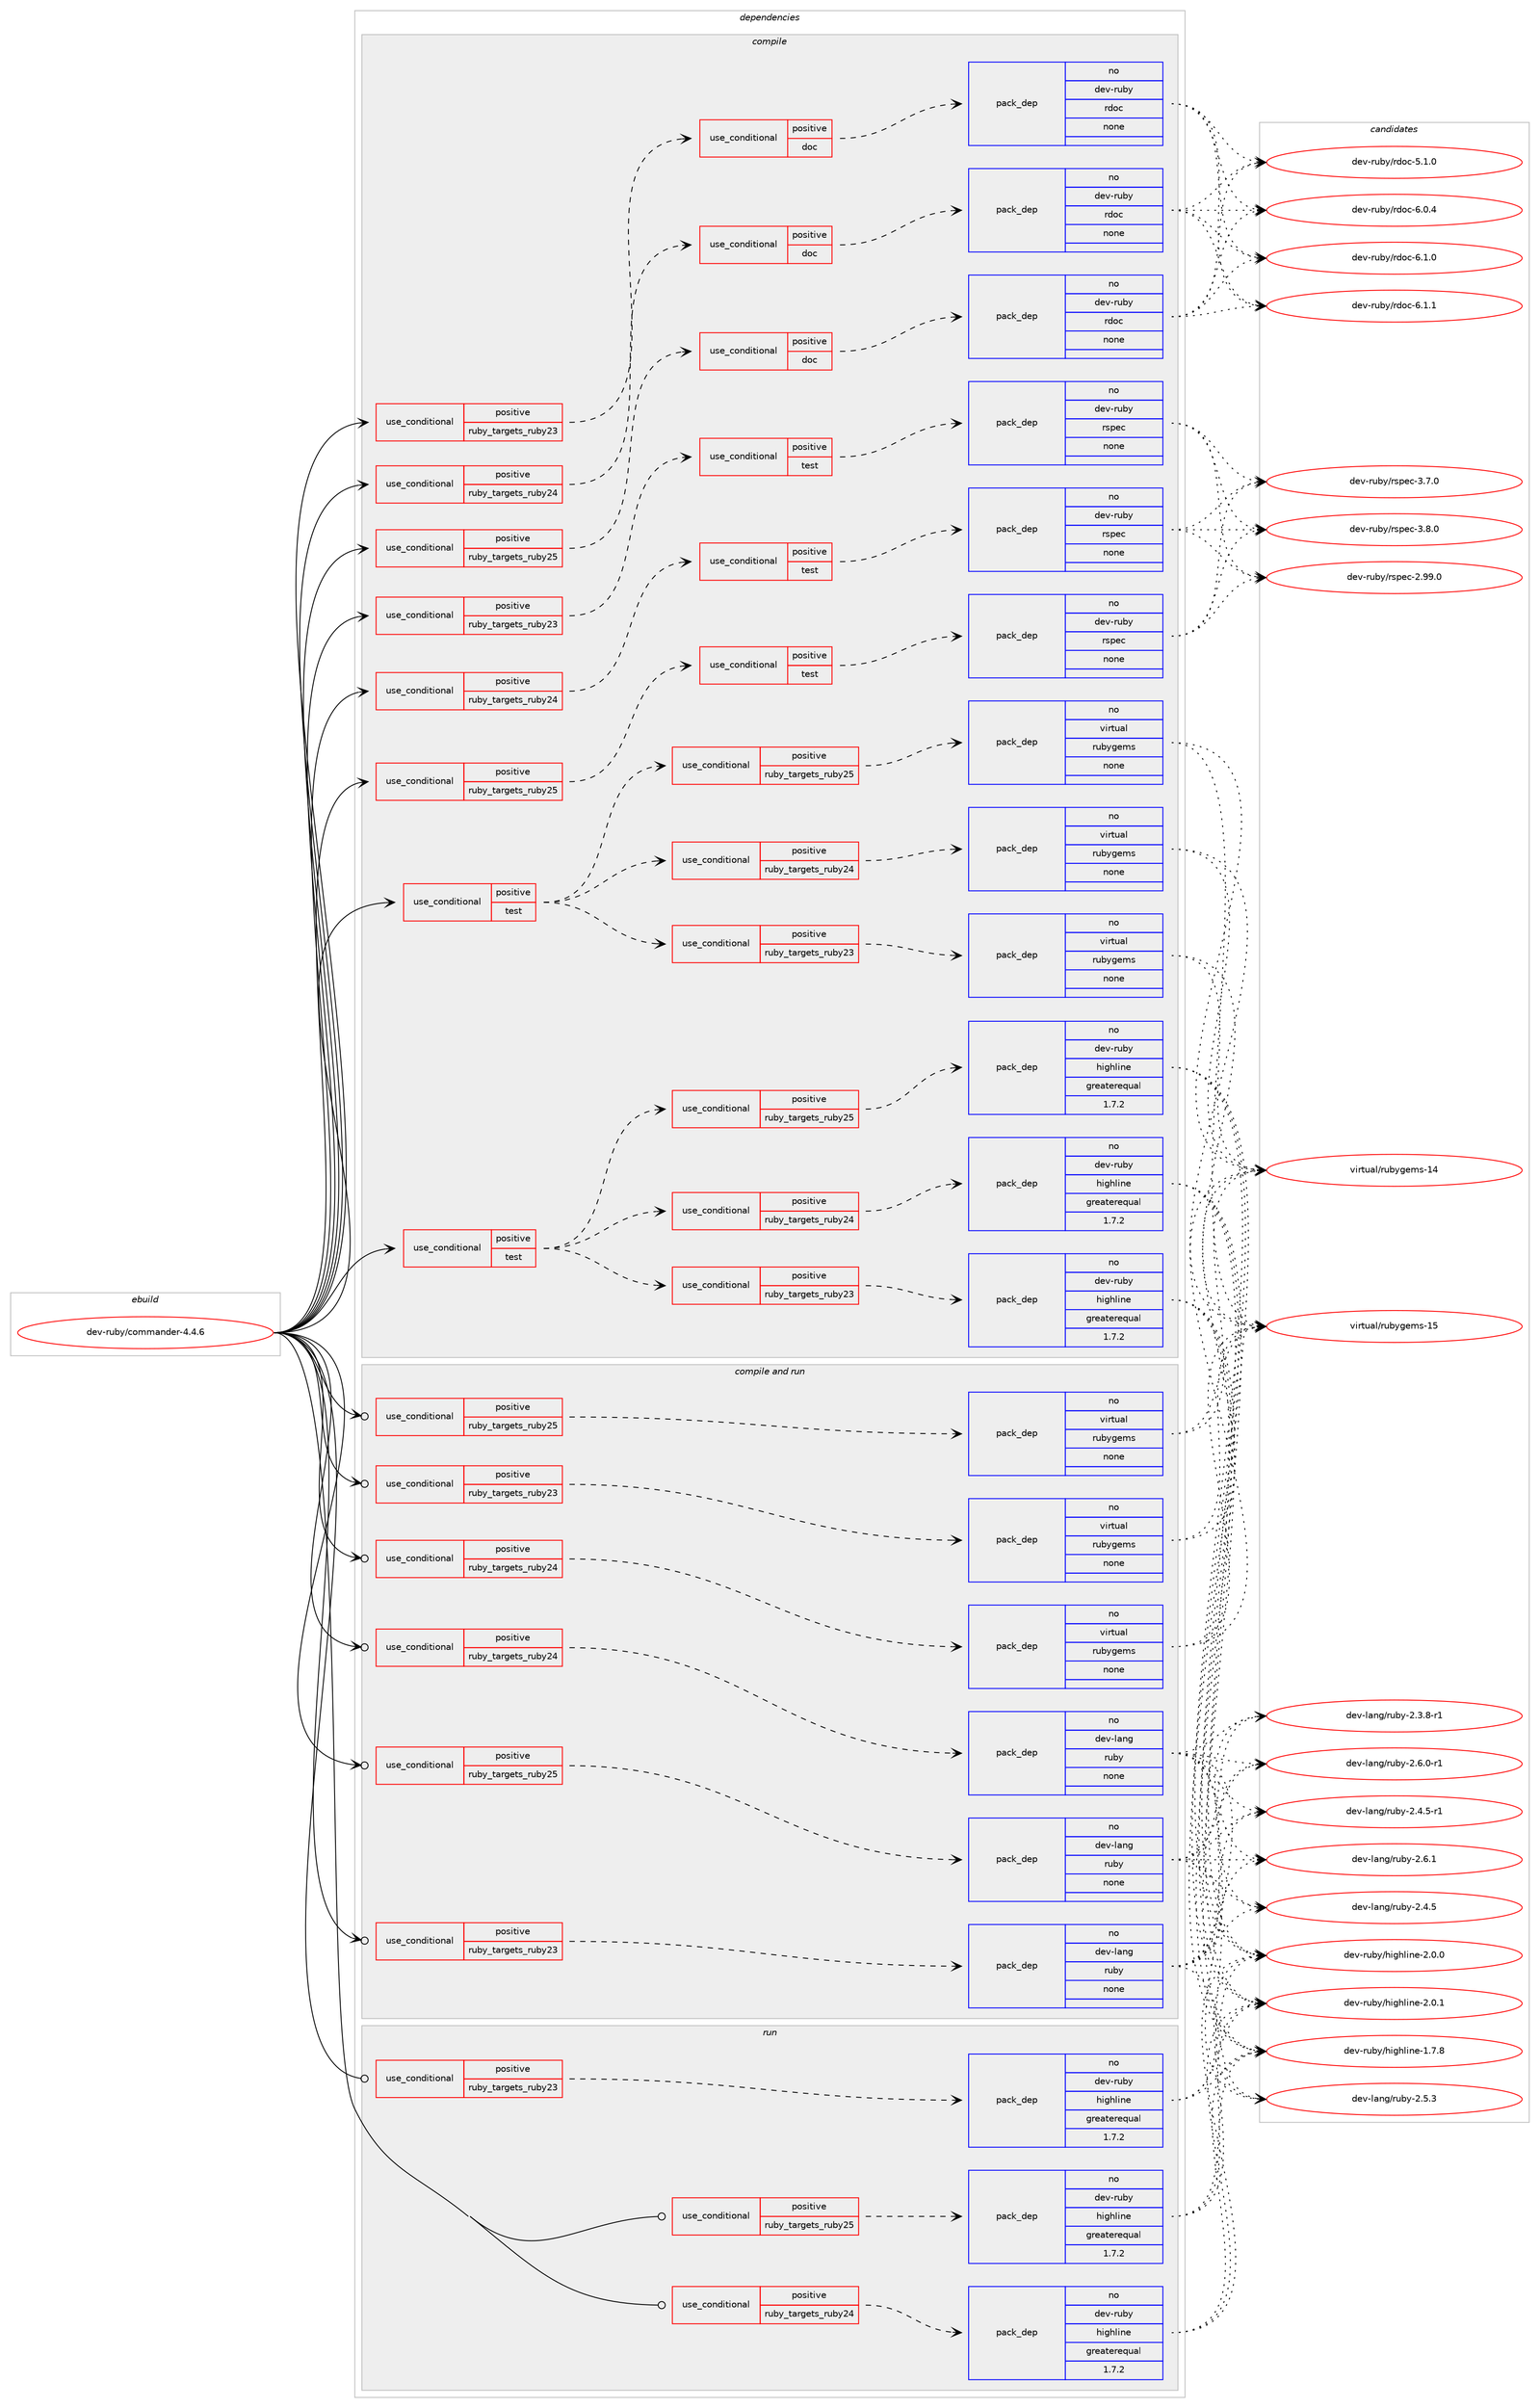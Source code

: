 digraph prolog {

# *************
# Graph options
# *************

newrank=true;
concentrate=true;
compound=true;
graph [rankdir=LR,fontname=Helvetica,fontsize=10,ranksep=1.5];#, ranksep=2.5, nodesep=0.2];
edge  [arrowhead=vee];
node  [fontname=Helvetica,fontsize=10];

# **********
# The ebuild
# **********

subgraph cluster_leftcol {
color=gray;
rank=same;
label=<<i>ebuild</i>>;
id [label="dev-ruby/commander-4.4.6", color=red, width=4, href="../dev-ruby/commander-4.4.6.svg"];
}

# ****************
# The dependencies
# ****************

subgraph cluster_midcol {
color=gray;
label=<<i>dependencies</i>>;
subgraph cluster_compile {
fillcolor="#eeeeee";
style=filled;
label=<<i>compile</i>>;
subgraph cond396794 {
dependency1487743 [label=<<TABLE BORDER="0" CELLBORDER="1" CELLSPACING="0" CELLPADDING="4"><TR><TD ROWSPAN="3" CELLPADDING="10">use_conditional</TD></TR><TR><TD>positive</TD></TR><TR><TD>ruby_targets_ruby23</TD></TR></TABLE>>, shape=none, color=red];
subgraph cond396795 {
dependency1487744 [label=<<TABLE BORDER="0" CELLBORDER="1" CELLSPACING="0" CELLPADDING="4"><TR><TD ROWSPAN="3" CELLPADDING="10">use_conditional</TD></TR><TR><TD>positive</TD></TR><TR><TD>doc</TD></TR></TABLE>>, shape=none, color=red];
subgraph pack1067505 {
dependency1487745 [label=<<TABLE BORDER="0" CELLBORDER="1" CELLSPACING="0" CELLPADDING="4" WIDTH="220"><TR><TD ROWSPAN="6" CELLPADDING="30">pack_dep</TD></TR><TR><TD WIDTH="110">no</TD></TR><TR><TD>dev-ruby</TD></TR><TR><TD>rdoc</TD></TR><TR><TD>none</TD></TR><TR><TD></TD></TR></TABLE>>, shape=none, color=blue];
}
dependency1487744:e -> dependency1487745:w [weight=20,style="dashed",arrowhead="vee"];
}
dependency1487743:e -> dependency1487744:w [weight=20,style="dashed",arrowhead="vee"];
}
id:e -> dependency1487743:w [weight=20,style="solid",arrowhead="vee"];
subgraph cond396796 {
dependency1487746 [label=<<TABLE BORDER="0" CELLBORDER="1" CELLSPACING="0" CELLPADDING="4"><TR><TD ROWSPAN="3" CELLPADDING="10">use_conditional</TD></TR><TR><TD>positive</TD></TR><TR><TD>ruby_targets_ruby23</TD></TR></TABLE>>, shape=none, color=red];
subgraph cond396797 {
dependency1487747 [label=<<TABLE BORDER="0" CELLBORDER="1" CELLSPACING="0" CELLPADDING="4"><TR><TD ROWSPAN="3" CELLPADDING="10">use_conditional</TD></TR><TR><TD>positive</TD></TR><TR><TD>test</TD></TR></TABLE>>, shape=none, color=red];
subgraph pack1067506 {
dependency1487748 [label=<<TABLE BORDER="0" CELLBORDER="1" CELLSPACING="0" CELLPADDING="4" WIDTH="220"><TR><TD ROWSPAN="6" CELLPADDING="30">pack_dep</TD></TR><TR><TD WIDTH="110">no</TD></TR><TR><TD>dev-ruby</TD></TR><TR><TD>rspec</TD></TR><TR><TD>none</TD></TR><TR><TD></TD></TR></TABLE>>, shape=none, color=blue];
}
dependency1487747:e -> dependency1487748:w [weight=20,style="dashed",arrowhead="vee"];
}
dependency1487746:e -> dependency1487747:w [weight=20,style="dashed",arrowhead="vee"];
}
id:e -> dependency1487746:w [weight=20,style="solid",arrowhead="vee"];
subgraph cond396798 {
dependency1487749 [label=<<TABLE BORDER="0" CELLBORDER="1" CELLSPACING="0" CELLPADDING="4"><TR><TD ROWSPAN="3" CELLPADDING="10">use_conditional</TD></TR><TR><TD>positive</TD></TR><TR><TD>ruby_targets_ruby24</TD></TR></TABLE>>, shape=none, color=red];
subgraph cond396799 {
dependency1487750 [label=<<TABLE BORDER="0" CELLBORDER="1" CELLSPACING="0" CELLPADDING="4"><TR><TD ROWSPAN="3" CELLPADDING="10">use_conditional</TD></TR><TR><TD>positive</TD></TR><TR><TD>doc</TD></TR></TABLE>>, shape=none, color=red];
subgraph pack1067507 {
dependency1487751 [label=<<TABLE BORDER="0" CELLBORDER="1" CELLSPACING="0" CELLPADDING="4" WIDTH="220"><TR><TD ROWSPAN="6" CELLPADDING="30">pack_dep</TD></TR><TR><TD WIDTH="110">no</TD></TR><TR><TD>dev-ruby</TD></TR><TR><TD>rdoc</TD></TR><TR><TD>none</TD></TR><TR><TD></TD></TR></TABLE>>, shape=none, color=blue];
}
dependency1487750:e -> dependency1487751:w [weight=20,style="dashed",arrowhead="vee"];
}
dependency1487749:e -> dependency1487750:w [weight=20,style="dashed",arrowhead="vee"];
}
id:e -> dependency1487749:w [weight=20,style="solid",arrowhead="vee"];
subgraph cond396800 {
dependency1487752 [label=<<TABLE BORDER="0" CELLBORDER="1" CELLSPACING="0" CELLPADDING="4"><TR><TD ROWSPAN="3" CELLPADDING="10">use_conditional</TD></TR><TR><TD>positive</TD></TR><TR><TD>ruby_targets_ruby24</TD></TR></TABLE>>, shape=none, color=red];
subgraph cond396801 {
dependency1487753 [label=<<TABLE BORDER="0" CELLBORDER="1" CELLSPACING="0" CELLPADDING="4"><TR><TD ROWSPAN="3" CELLPADDING="10">use_conditional</TD></TR><TR><TD>positive</TD></TR><TR><TD>test</TD></TR></TABLE>>, shape=none, color=red];
subgraph pack1067508 {
dependency1487754 [label=<<TABLE BORDER="0" CELLBORDER="1" CELLSPACING="0" CELLPADDING="4" WIDTH="220"><TR><TD ROWSPAN="6" CELLPADDING="30">pack_dep</TD></TR><TR><TD WIDTH="110">no</TD></TR><TR><TD>dev-ruby</TD></TR><TR><TD>rspec</TD></TR><TR><TD>none</TD></TR><TR><TD></TD></TR></TABLE>>, shape=none, color=blue];
}
dependency1487753:e -> dependency1487754:w [weight=20,style="dashed",arrowhead="vee"];
}
dependency1487752:e -> dependency1487753:w [weight=20,style="dashed",arrowhead="vee"];
}
id:e -> dependency1487752:w [weight=20,style="solid",arrowhead="vee"];
subgraph cond396802 {
dependency1487755 [label=<<TABLE BORDER="0" CELLBORDER="1" CELLSPACING="0" CELLPADDING="4"><TR><TD ROWSPAN="3" CELLPADDING="10">use_conditional</TD></TR><TR><TD>positive</TD></TR><TR><TD>ruby_targets_ruby25</TD></TR></TABLE>>, shape=none, color=red];
subgraph cond396803 {
dependency1487756 [label=<<TABLE BORDER="0" CELLBORDER="1" CELLSPACING="0" CELLPADDING="4"><TR><TD ROWSPAN="3" CELLPADDING="10">use_conditional</TD></TR><TR><TD>positive</TD></TR><TR><TD>doc</TD></TR></TABLE>>, shape=none, color=red];
subgraph pack1067509 {
dependency1487757 [label=<<TABLE BORDER="0" CELLBORDER="1" CELLSPACING="0" CELLPADDING="4" WIDTH="220"><TR><TD ROWSPAN="6" CELLPADDING="30">pack_dep</TD></TR><TR><TD WIDTH="110">no</TD></TR><TR><TD>dev-ruby</TD></TR><TR><TD>rdoc</TD></TR><TR><TD>none</TD></TR><TR><TD></TD></TR></TABLE>>, shape=none, color=blue];
}
dependency1487756:e -> dependency1487757:w [weight=20,style="dashed",arrowhead="vee"];
}
dependency1487755:e -> dependency1487756:w [weight=20,style="dashed",arrowhead="vee"];
}
id:e -> dependency1487755:w [weight=20,style="solid",arrowhead="vee"];
subgraph cond396804 {
dependency1487758 [label=<<TABLE BORDER="0" CELLBORDER="1" CELLSPACING="0" CELLPADDING="4"><TR><TD ROWSPAN="3" CELLPADDING="10">use_conditional</TD></TR><TR><TD>positive</TD></TR><TR><TD>ruby_targets_ruby25</TD></TR></TABLE>>, shape=none, color=red];
subgraph cond396805 {
dependency1487759 [label=<<TABLE BORDER="0" CELLBORDER="1" CELLSPACING="0" CELLPADDING="4"><TR><TD ROWSPAN="3" CELLPADDING="10">use_conditional</TD></TR><TR><TD>positive</TD></TR><TR><TD>test</TD></TR></TABLE>>, shape=none, color=red];
subgraph pack1067510 {
dependency1487760 [label=<<TABLE BORDER="0" CELLBORDER="1" CELLSPACING="0" CELLPADDING="4" WIDTH="220"><TR><TD ROWSPAN="6" CELLPADDING="30">pack_dep</TD></TR><TR><TD WIDTH="110">no</TD></TR><TR><TD>dev-ruby</TD></TR><TR><TD>rspec</TD></TR><TR><TD>none</TD></TR><TR><TD></TD></TR></TABLE>>, shape=none, color=blue];
}
dependency1487759:e -> dependency1487760:w [weight=20,style="dashed",arrowhead="vee"];
}
dependency1487758:e -> dependency1487759:w [weight=20,style="dashed",arrowhead="vee"];
}
id:e -> dependency1487758:w [weight=20,style="solid",arrowhead="vee"];
subgraph cond396806 {
dependency1487761 [label=<<TABLE BORDER="0" CELLBORDER="1" CELLSPACING="0" CELLPADDING="4"><TR><TD ROWSPAN="3" CELLPADDING="10">use_conditional</TD></TR><TR><TD>positive</TD></TR><TR><TD>test</TD></TR></TABLE>>, shape=none, color=red];
subgraph cond396807 {
dependency1487762 [label=<<TABLE BORDER="0" CELLBORDER="1" CELLSPACING="0" CELLPADDING="4"><TR><TD ROWSPAN="3" CELLPADDING="10">use_conditional</TD></TR><TR><TD>positive</TD></TR><TR><TD>ruby_targets_ruby23</TD></TR></TABLE>>, shape=none, color=red];
subgraph pack1067511 {
dependency1487763 [label=<<TABLE BORDER="0" CELLBORDER="1" CELLSPACING="0" CELLPADDING="4" WIDTH="220"><TR><TD ROWSPAN="6" CELLPADDING="30">pack_dep</TD></TR><TR><TD WIDTH="110">no</TD></TR><TR><TD>dev-ruby</TD></TR><TR><TD>highline</TD></TR><TR><TD>greaterequal</TD></TR><TR><TD>1.7.2</TD></TR></TABLE>>, shape=none, color=blue];
}
dependency1487762:e -> dependency1487763:w [weight=20,style="dashed",arrowhead="vee"];
}
dependency1487761:e -> dependency1487762:w [weight=20,style="dashed",arrowhead="vee"];
subgraph cond396808 {
dependency1487764 [label=<<TABLE BORDER="0" CELLBORDER="1" CELLSPACING="0" CELLPADDING="4"><TR><TD ROWSPAN="3" CELLPADDING="10">use_conditional</TD></TR><TR><TD>positive</TD></TR><TR><TD>ruby_targets_ruby24</TD></TR></TABLE>>, shape=none, color=red];
subgraph pack1067512 {
dependency1487765 [label=<<TABLE BORDER="0" CELLBORDER="1" CELLSPACING="0" CELLPADDING="4" WIDTH="220"><TR><TD ROWSPAN="6" CELLPADDING="30">pack_dep</TD></TR><TR><TD WIDTH="110">no</TD></TR><TR><TD>dev-ruby</TD></TR><TR><TD>highline</TD></TR><TR><TD>greaterequal</TD></TR><TR><TD>1.7.2</TD></TR></TABLE>>, shape=none, color=blue];
}
dependency1487764:e -> dependency1487765:w [weight=20,style="dashed",arrowhead="vee"];
}
dependency1487761:e -> dependency1487764:w [weight=20,style="dashed",arrowhead="vee"];
subgraph cond396809 {
dependency1487766 [label=<<TABLE BORDER="0" CELLBORDER="1" CELLSPACING="0" CELLPADDING="4"><TR><TD ROWSPAN="3" CELLPADDING="10">use_conditional</TD></TR><TR><TD>positive</TD></TR><TR><TD>ruby_targets_ruby25</TD></TR></TABLE>>, shape=none, color=red];
subgraph pack1067513 {
dependency1487767 [label=<<TABLE BORDER="0" CELLBORDER="1" CELLSPACING="0" CELLPADDING="4" WIDTH="220"><TR><TD ROWSPAN="6" CELLPADDING="30">pack_dep</TD></TR><TR><TD WIDTH="110">no</TD></TR><TR><TD>dev-ruby</TD></TR><TR><TD>highline</TD></TR><TR><TD>greaterequal</TD></TR><TR><TD>1.7.2</TD></TR></TABLE>>, shape=none, color=blue];
}
dependency1487766:e -> dependency1487767:w [weight=20,style="dashed",arrowhead="vee"];
}
dependency1487761:e -> dependency1487766:w [weight=20,style="dashed",arrowhead="vee"];
}
id:e -> dependency1487761:w [weight=20,style="solid",arrowhead="vee"];
subgraph cond396810 {
dependency1487768 [label=<<TABLE BORDER="0" CELLBORDER="1" CELLSPACING="0" CELLPADDING="4"><TR><TD ROWSPAN="3" CELLPADDING="10">use_conditional</TD></TR><TR><TD>positive</TD></TR><TR><TD>test</TD></TR></TABLE>>, shape=none, color=red];
subgraph cond396811 {
dependency1487769 [label=<<TABLE BORDER="0" CELLBORDER="1" CELLSPACING="0" CELLPADDING="4"><TR><TD ROWSPAN="3" CELLPADDING="10">use_conditional</TD></TR><TR><TD>positive</TD></TR><TR><TD>ruby_targets_ruby23</TD></TR></TABLE>>, shape=none, color=red];
subgraph pack1067514 {
dependency1487770 [label=<<TABLE BORDER="0" CELLBORDER="1" CELLSPACING="0" CELLPADDING="4" WIDTH="220"><TR><TD ROWSPAN="6" CELLPADDING="30">pack_dep</TD></TR><TR><TD WIDTH="110">no</TD></TR><TR><TD>virtual</TD></TR><TR><TD>rubygems</TD></TR><TR><TD>none</TD></TR><TR><TD></TD></TR></TABLE>>, shape=none, color=blue];
}
dependency1487769:e -> dependency1487770:w [weight=20,style="dashed",arrowhead="vee"];
}
dependency1487768:e -> dependency1487769:w [weight=20,style="dashed",arrowhead="vee"];
subgraph cond396812 {
dependency1487771 [label=<<TABLE BORDER="0" CELLBORDER="1" CELLSPACING="0" CELLPADDING="4"><TR><TD ROWSPAN="3" CELLPADDING="10">use_conditional</TD></TR><TR><TD>positive</TD></TR><TR><TD>ruby_targets_ruby24</TD></TR></TABLE>>, shape=none, color=red];
subgraph pack1067515 {
dependency1487772 [label=<<TABLE BORDER="0" CELLBORDER="1" CELLSPACING="0" CELLPADDING="4" WIDTH="220"><TR><TD ROWSPAN="6" CELLPADDING="30">pack_dep</TD></TR><TR><TD WIDTH="110">no</TD></TR><TR><TD>virtual</TD></TR><TR><TD>rubygems</TD></TR><TR><TD>none</TD></TR><TR><TD></TD></TR></TABLE>>, shape=none, color=blue];
}
dependency1487771:e -> dependency1487772:w [weight=20,style="dashed",arrowhead="vee"];
}
dependency1487768:e -> dependency1487771:w [weight=20,style="dashed",arrowhead="vee"];
subgraph cond396813 {
dependency1487773 [label=<<TABLE BORDER="0" CELLBORDER="1" CELLSPACING="0" CELLPADDING="4"><TR><TD ROWSPAN="3" CELLPADDING="10">use_conditional</TD></TR><TR><TD>positive</TD></TR><TR><TD>ruby_targets_ruby25</TD></TR></TABLE>>, shape=none, color=red];
subgraph pack1067516 {
dependency1487774 [label=<<TABLE BORDER="0" CELLBORDER="1" CELLSPACING="0" CELLPADDING="4" WIDTH="220"><TR><TD ROWSPAN="6" CELLPADDING="30">pack_dep</TD></TR><TR><TD WIDTH="110">no</TD></TR><TR><TD>virtual</TD></TR><TR><TD>rubygems</TD></TR><TR><TD>none</TD></TR><TR><TD></TD></TR></TABLE>>, shape=none, color=blue];
}
dependency1487773:e -> dependency1487774:w [weight=20,style="dashed",arrowhead="vee"];
}
dependency1487768:e -> dependency1487773:w [weight=20,style="dashed",arrowhead="vee"];
}
id:e -> dependency1487768:w [weight=20,style="solid",arrowhead="vee"];
}
subgraph cluster_compileandrun {
fillcolor="#eeeeee";
style=filled;
label=<<i>compile and run</i>>;
subgraph cond396814 {
dependency1487775 [label=<<TABLE BORDER="0" CELLBORDER="1" CELLSPACING="0" CELLPADDING="4"><TR><TD ROWSPAN="3" CELLPADDING="10">use_conditional</TD></TR><TR><TD>positive</TD></TR><TR><TD>ruby_targets_ruby23</TD></TR></TABLE>>, shape=none, color=red];
subgraph pack1067517 {
dependency1487776 [label=<<TABLE BORDER="0" CELLBORDER="1" CELLSPACING="0" CELLPADDING="4" WIDTH="220"><TR><TD ROWSPAN="6" CELLPADDING="30">pack_dep</TD></TR><TR><TD WIDTH="110">no</TD></TR><TR><TD>dev-lang</TD></TR><TR><TD>ruby</TD></TR><TR><TD>none</TD></TR><TR><TD></TD></TR></TABLE>>, shape=none, color=blue];
}
dependency1487775:e -> dependency1487776:w [weight=20,style="dashed",arrowhead="vee"];
}
id:e -> dependency1487775:w [weight=20,style="solid",arrowhead="odotvee"];
subgraph cond396815 {
dependency1487777 [label=<<TABLE BORDER="0" CELLBORDER="1" CELLSPACING="0" CELLPADDING="4"><TR><TD ROWSPAN="3" CELLPADDING="10">use_conditional</TD></TR><TR><TD>positive</TD></TR><TR><TD>ruby_targets_ruby23</TD></TR></TABLE>>, shape=none, color=red];
subgraph pack1067518 {
dependency1487778 [label=<<TABLE BORDER="0" CELLBORDER="1" CELLSPACING="0" CELLPADDING="4" WIDTH="220"><TR><TD ROWSPAN="6" CELLPADDING="30">pack_dep</TD></TR><TR><TD WIDTH="110">no</TD></TR><TR><TD>virtual</TD></TR><TR><TD>rubygems</TD></TR><TR><TD>none</TD></TR><TR><TD></TD></TR></TABLE>>, shape=none, color=blue];
}
dependency1487777:e -> dependency1487778:w [weight=20,style="dashed",arrowhead="vee"];
}
id:e -> dependency1487777:w [weight=20,style="solid",arrowhead="odotvee"];
subgraph cond396816 {
dependency1487779 [label=<<TABLE BORDER="0" CELLBORDER="1" CELLSPACING="0" CELLPADDING="4"><TR><TD ROWSPAN="3" CELLPADDING="10">use_conditional</TD></TR><TR><TD>positive</TD></TR><TR><TD>ruby_targets_ruby24</TD></TR></TABLE>>, shape=none, color=red];
subgraph pack1067519 {
dependency1487780 [label=<<TABLE BORDER="0" CELLBORDER="1" CELLSPACING="0" CELLPADDING="4" WIDTH="220"><TR><TD ROWSPAN="6" CELLPADDING="30">pack_dep</TD></TR><TR><TD WIDTH="110">no</TD></TR><TR><TD>dev-lang</TD></TR><TR><TD>ruby</TD></TR><TR><TD>none</TD></TR><TR><TD></TD></TR></TABLE>>, shape=none, color=blue];
}
dependency1487779:e -> dependency1487780:w [weight=20,style="dashed",arrowhead="vee"];
}
id:e -> dependency1487779:w [weight=20,style="solid",arrowhead="odotvee"];
subgraph cond396817 {
dependency1487781 [label=<<TABLE BORDER="0" CELLBORDER="1" CELLSPACING="0" CELLPADDING="4"><TR><TD ROWSPAN="3" CELLPADDING="10">use_conditional</TD></TR><TR><TD>positive</TD></TR><TR><TD>ruby_targets_ruby24</TD></TR></TABLE>>, shape=none, color=red];
subgraph pack1067520 {
dependency1487782 [label=<<TABLE BORDER="0" CELLBORDER="1" CELLSPACING="0" CELLPADDING="4" WIDTH="220"><TR><TD ROWSPAN="6" CELLPADDING="30">pack_dep</TD></TR><TR><TD WIDTH="110">no</TD></TR><TR><TD>virtual</TD></TR><TR><TD>rubygems</TD></TR><TR><TD>none</TD></TR><TR><TD></TD></TR></TABLE>>, shape=none, color=blue];
}
dependency1487781:e -> dependency1487782:w [weight=20,style="dashed",arrowhead="vee"];
}
id:e -> dependency1487781:w [weight=20,style="solid",arrowhead="odotvee"];
subgraph cond396818 {
dependency1487783 [label=<<TABLE BORDER="0" CELLBORDER="1" CELLSPACING="0" CELLPADDING="4"><TR><TD ROWSPAN="3" CELLPADDING="10">use_conditional</TD></TR><TR><TD>positive</TD></TR><TR><TD>ruby_targets_ruby25</TD></TR></TABLE>>, shape=none, color=red];
subgraph pack1067521 {
dependency1487784 [label=<<TABLE BORDER="0" CELLBORDER="1" CELLSPACING="0" CELLPADDING="4" WIDTH="220"><TR><TD ROWSPAN="6" CELLPADDING="30">pack_dep</TD></TR><TR><TD WIDTH="110">no</TD></TR><TR><TD>dev-lang</TD></TR><TR><TD>ruby</TD></TR><TR><TD>none</TD></TR><TR><TD></TD></TR></TABLE>>, shape=none, color=blue];
}
dependency1487783:e -> dependency1487784:w [weight=20,style="dashed",arrowhead="vee"];
}
id:e -> dependency1487783:w [weight=20,style="solid",arrowhead="odotvee"];
subgraph cond396819 {
dependency1487785 [label=<<TABLE BORDER="0" CELLBORDER="1" CELLSPACING="0" CELLPADDING="4"><TR><TD ROWSPAN="3" CELLPADDING="10">use_conditional</TD></TR><TR><TD>positive</TD></TR><TR><TD>ruby_targets_ruby25</TD></TR></TABLE>>, shape=none, color=red];
subgraph pack1067522 {
dependency1487786 [label=<<TABLE BORDER="0" CELLBORDER="1" CELLSPACING="0" CELLPADDING="4" WIDTH="220"><TR><TD ROWSPAN="6" CELLPADDING="30">pack_dep</TD></TR><TR><TD WIDTH="110">no</TD></TR><TR><TD>virtual</TD></TR><TR><TD>rubygems</TD></TR><TR><TD>none</TD></TR><TR><TD></TD></TR></TABLE>>, shape=none, color=blue];
}
dependency1487785:e -> dependency1487786:w [weight=20,style="dashed",arrowhead="vee"];
}
id:e -> dependency1487785:w [weight=20,style="solid",arrowhead="odotvee"];
}
subgraph cluster_run {
fillcolor="#eeeeee";
style=filled;
label=<<i>run</i>>;
subgraph cond396820 {
dependency1487787 [label=<<TABLE BORDER="0" CELLBORDER="1" CELLSPACING="0" CELLPADDING="4"><TR><TD ROWSPAN="3" CELLPADDING="10">use_conditional</TD></TR><TR><TD>positive</TD></TR><TR><TD>ruby_targets_ruby23</TD></TR></TABLE>>, shape=none, color=red];
subgraph pack1067523 {
dependency1487788 [label=<<TABLE BORDER="0" CELLBORDER="1" CELLSPACING="0" CELLPADDING="4" WIDTH="220"><TR><TD ROWSPAN="6" CELLPADDING="30">pack_dep</TD></TR><TR><TD WIDTH="110">no</TD></TR><TR><TD>dev-ruby</TD></TR><TR><TD>highline</TD></TR><TR><TD>greaterequal</TD></TR><TR><TD>1.7.2</TD></TR></TABLE>>, shape=none, color=blue];
}
dependency1487787:e -> dependency1487788:w [weight=20,style="dashed",arrowhead="vee"];
}
id:e -> dependency1487787:w [weight=20,style="solid",arrowhead="odot"];
subgraph cond396821 {
dependency1487789 [label=<<TABLE BORDER="0" CELLBORDER="1" CELLSPACING="0" CELLPADDING="4"><TR><TD ROWSPAN="3" CELLPADDING="10">use_conditional</TD></TR><TR><TD>positive</TD></TR><TR><TD>ruby_targets_ruby24</TD></TR></TABLE>>, shape=none, color=red];
subgraph pack1067524 {
dependency1487790 [label=<<TABLE BORDER="0" CELLBORDER="1" CELLSPACING="0" CELLPADDING="4" WIDTH="220"><TR><TD ROWSPAN="6" CELLPADDING="30">pack_dep</TD></TR><TR><TD WIDTH="110">no</TD></TR><TR><TD>dev-ruby</TD></TR><TR><TD>highline</TD></TR><TR><TD>greaterequal</TD></TR><TR><TD>1.7.2</TD></TR></TABLE>>, shape=none, color=blue];
}
dependency1487789:e -> dependency1487790:w [weight=20,style="dashed",arrowhead="vee"];
}
id:e -> dependency1487789:w [weight=20,style="solid",arrowhead="odot"];
subgraph cond396822 {
dependency1487791 [label=<<TABLE BORDER="0" CELLBORDER="1" CELLSPACING="0" CELLPADDING="4"><TR><TD ROWSPAN="3" CELLPADDING="10">use_conditional</TD></TR><TR><TD>positive</TD></TR><TR><TD>ruby_targets_ruby25</TD></TR></TABLE>>, shape=none, color=red];
subgraph pack1067525 {
dependency1487792 [label=<<TABLE BORDER="0" CELLBORDER="1" CELLSPACING="0" CELLPADDING="4" WIDTH="220"><TR><TD ROWSPAN="6" CELLPADDING="30">pack_dep</TD></TR><TR><TD WIDTH="110">no</TD></TR><TR><TD>dev-ruby</TD></TR><TR><TD>highline</TD></TR><TR><TD>greaterequal</TD></TR><TR><TD>1.7.2</TD></TR></TABLE>>, shape=none, color=blue];
}
dependency1487791:e -> dependency1487792:w [weight=20,style="dashed",arrowhead="vee"];
}
id:e -> dependency1487791:w [weight=20,style="solid",arrowhead="odot"];
}
}

# **************
# The candidates
# **************

subgraph cluster_choices {
rank=same;
color=gray;
label=<<i>candidates</i>>;

subgraph choice1067505 {
color=black;
nodesep=1;
choice10010111845114117981214711410011199455346494648 [label="dev-ruby/rdoc-5.1.0", color=red, width=4,href="../dev-ruby/rdoc-5.1.0.svg"];
choice10010111845114117981214711410011199455446484652 [label="dev-ruby/rdoc-6.0.4", color=red, width=4,href="../dev-ruby/rdoc-6.0.4.svg"];
choice10010111845114117981214711410011199455446494648 [label="dev-ruby/rdoc-6.1.0", color=red, width=4,href="../dev-ruby/rdoc-6.1.0.svg"];
choice10010111845114117981214711410011199455446494649 [label="dev-ruby/rdoc-6.1.1", color=red, width=4,href="../dev-ruby/rdoc-6.1.1.svg"];
dependency1487745:e -> choice10010111845114117981214711410011199455346494648:w [style=dotted,weight="100"];
dependency1487745:e -> choice10010111845114117981214711410011199455446484652:w [style=dotted,weight="100"];
dependency1487745:e -> choice10010111845114117981214711410011199455446494648:w [style=dotted,weight="100"];
dependency1487745:e -> choice10010111845114117981214711410011199455446494649:w [style=dotted,weight="100"];
}
subgraph choice1067506 {
color=black;
nodesep=1;
choice1001011184511411798121471141151121019945504657574648 [label="dev-ruby/rspec-2.99.0", color=red, width=4,href="../dev-ruby/rspec-2.99.0.svg"];
choice10010111845114117981214711411511210199455146554648 [label="dev-ruby/rspec-3.7.0", color=red, width=4,href="../dev-ruby/rspec-3.7.0.svg"];
choice10010111845114117981214711411511210199455146564648 [label="dev-ruby/rspec-3.8.0", color=red, width=4,href="../dev-ruby/rspec-3.8.0.svg"];
dependency1487748:e -> choice1001011184511411798121471141151121019945504657574648:w [style=dotted,weight="100"];
dependency1487748:e -> choice10010111845114117981214711411511210199455146554648:w [style=dotted,weight="100"];
dependency1487748:e -> choice10010111845114117981214711411511210199455146564648:w [style=dotted,weight="100"];
}
subgraph choice1067507 {
color=black;
nodesep=1;
choice10010111845114117981214711410011199455346494648 [label="dev-ruby/rdoc-5.1.0", color=red, width=4,href="../dev-ruby/rdoc-5.1.0.svg"];
choice10010111845114117981214711410011199455446484652 [label="dev-ruby/rdoc-6.0.4", color=red, width=4,href="../dev-ruby/rdoc-6.0.4.svg"];
choice10010111845114117981214711410011199455446494648 [label="dev-ruby/rdoc-6.1.0", color=red, width=4,href="../dev-ruby/rdoc-6.1.0.svg"];
choice10010111845114117981214711410011199455446494649 [label="dev-ruby/rdoc-6.1.1", color=red, width=4,href="../dev-ruby/rdoc-6.1.1.svg"];
dependency1487751:e -> choice10010111845114117981214711410011199455346494648:w [style=dotted,weight="100"];
dependency1487751:e -> choice10010111845114117981214711410011199455446484652:w [style=dotted,weight="100"];
dependency1487751:e -> choice10010111845114117981214711410011199455446494648:w [style=dotted,weight="100"];
dependency1487751:e -> choice10010111845114117981214711410011199455446494649:w [style=dotted,weight="100"];
}
subgraph choice1067508 {
color=black;
nodesep=1;
choice1001011184511411798121471141151121019945504657574648 [label="dev-ruby/rspec-2.99.0", color=red, width=4,href="../dev-ruby/rspec-2.99.0.svg"];
choice10010111845114117981214711411511210199455146554648 [label="dev-ruby/rspec-3.7.0", color=red, width=4,href="../dev-ruby/rspec-3.7.0.svg"];
choice10010111845114117981214711411511210199455146564648 [label="dev-ruby/rspec-3.8.0", color=red, width=4,href="../dev-ruby/rspec-3.8.0.svg"];
dependency1487754:e -> choice1001011184511411798121471141151121019945504657574648:w [style=dotted,weight="100"];
dependency1487754:e -> choice10010111845114117981214711411511210199455146554648:w [style=dotted,weight="100"];
dependency1487754:e -> choice10010111845114117981214711411511210199455146564648:w [style=dotted,weight="100"];
}
subgraph choice1067509 {
color=black;
nodesep=1;
choice10010111845114117981214711410011199455346494648 [label="dev-ruby/rdoc-5.1.0", color=red, width=4,href="../dev-ruby/rdoc-5.1.0.svg"];
choice10010111845114117981214711410011199455446484652 [label="dev-ruby/rdoc-6.0.4", color=red, width=4,href="../dev-ruby/rdoc-6.0.4.svg"];
choice10010111845114117981214711410011199455446494648 [label="dev-ruby/rdoc-6.1.0", color=red, width=4,href="../dev-ruby/rdoc-6.1.0.svg"];
choice10010111845114117981214711410011199455446494649 [label="dev-ruby/rdoc-6.1.1", color=red, width=4,href="../dev-ruby/rdoc-6.1.1.svg"];
dependency1487757:e -> choice10010111845114117981214711410011199455346494648:w [style=dotted,weight="100"];
dependency1487757:e -> choice10010111845114117981214711410011199455446484652:w [style=dotted,weight="100"];
dependency1487757:e -> choice10010111845114117981214711410011199455446494648:w [style=dotted,weight="100"];
dependency1487757:e -> choice10010111845114117981214711410011199455446494649:w [style=dotted,weight="100"];
}
subgraph choice1067510 {
color=black;
nodesep=1;
choice1001011184511411798121471141151121019945504657574648 [label="dev-ruby/rspec-2.99.0", color=red, width=4,href="../dev-ruby/rspec-2.99.0.svg"];
choice10010111845114117981214711411511210199455146554648 [label="dev-ruby/rspec-3.7.0", color=red, width=4,href="../dev-ruby/rspec-3.7.0.svg"];
choice10010111845114117981214711411511210199455146564648 [label="dev-ruby/rspec-3.8.0", color=red, width=4,href="../dev-ruby/rspec-3.8.0.svg"];
dependency1487760:e -> choice1001011184511411798121471141151121019945504657574648:w [style=dotted,weight="100"];
dependency1487760:e -> choice10010111845114117981214711411511210199455146554648:w [style=dotted,weight="100"];
dependency1487760:e -> choice10010111845114117981214711411511210199455146564648:w [style=dotted,weight="100"];
}
subgraph choice1067511 {
color=black;
nodesep=1;
choice100101118451141179812147104105103104108105110101454946554656 [label="dev-ruby/highline-1.7.8", color=red, width=4,href="../dev-ruby/highline-1.7.8.svg"];
choice100101118451141179812147104105103104108105110101455046484648 [label="dev-ruby/highline-2.0.0", color=red, width=4,href="../dev-ruby/highline-2.0.0.svg"];
choice100101118451141179812147104105103104108105110101455046484649 [label="dev-ruby/highline-2.0.1", color=red, width=4,href="../dev-ruby/highline-2.0.1.svg"];
dependency1487763:e -> choice100101118451141179812147104105103104108105110101454946554656:w [style=dotted,weight="100"];
dependency1487763:e -> choice100101118451141179812147104105103104108105110101455046484648:w [style=dotted,weight="100"];
dependency1487763:e -> choice100101118451141179812147104105103104108105110101455046484649:w [style=dotted,weight="100"];
}
subgraph choice1067512 {
color=black;
nodesep=1;
choice100101118451141179812147104105103104108105110101454946554656 [label="dev-ruby/highline-1.7.8", color=red, width=4,href="../dev-ruby/highline-1.7.8.svg"];
choice100101118451141179812147104105103104108105110101455046484648 [label="dev-ruby/highline-2.0.0", color=red, width=4,href="../dev-ruby/highline-2.0.0.svg"];
choice100101118451141179812147104105103104108105110101455046484649 [label="dev-ruby/highline-2.0.1", color=red, width=4,href="../dev-ruby/highline-2.0.1.svg"];
dependency1487765:e -> choice100101118451141179812147104105103104108105110101454946554656:w [style=dotted,weight="100"];
dependency1487765:e -> choice100101118451141179812147104105103104108105110101455046484648:w [style=dotted,weight="100"];
dependency1487765:e -> choice100101118451141179812147104105103104108105110101455046484649:w [style=dotted,weight="100"];
}
subgraph choice1067513 {
color=black;
nodesep=1;
choice100101118451141179812147104105103104108105110101454946554656 [label="dev-ruby/highline-1.7.8", color=red, width=4,href="../dev-ruby/highline-1.7.8.svg"];
choice100101118451141179812147104105103104108105110101455046484648 [label="dev-ruby/highline-2.0.0", color=red, width=4,href="../dev-ruby/highline-2.0.0.svg"];
choice100101118451141179812147104105103104108105110101455046484649 [label="dev-ruby/highline-2.0.1", color=red, width=4,href="../dev-ruby/highline-2.0.1.svg"];
dependency1487767:e -> choice100101118451141179812147104105103104108105110101454946554656:w [style=dotted,weight="100"];
dependency1487767:e -> choice100101118451141179812147104105103104108105110101455046484648:w [style=dotted,weight="100"];
dependency1487767:e -> choice100101118451141179812147104105103104108105110101455046484649:w [style=dotted,weight="100"];
}
subgraph choice1067514 {
color=black;
nodesep=1;
choice118105114116117971084711411798121103101109115454952 [label="virtual/rubygems-14", color=red, width=4,href="../virtual/rubygems-14.svg"];
choice118105114116117971084711411798121103101109115454953 [label="virtual/rubygems-15", color=red, width=4,href="../virtual/rubygems-15.svg"];
dependency1487770:e -> choice118105114116117971084711411798121103101109115454952:w [style=dotted,weight="100"];
dependency1487770:e -> choice118105114116117971084711411798121103101109115454953:w [style=dotted,weight="100"];
}
subgraph choice1067515 {
color=black;
nodesep=1;
choice118105114116117971084711411798121103101109115454952 [label="virtual/rubygems-14", color=red, width=4,href="../virtual/rubygems-14.svg"];
choice118105114116117971084711411798121103101109115454953 [label="virtual/rubygems-15", color=red, width=4,href="../virtual/rubygems-15.svg"];
dependency1487772:e -> choice118105114116117971084711411798121103101109115454952:w [style=dotted,weight="100"];
dependency1487772:e -> choice118105114116117971084711411798121103101109115454953:w [style=dotted,weight="100"];
}
subgraph choice1067516 {
color=black;
nodesep=1;
choice118105114116117971084711411798121103101109115454952 [label="virtual/rubygems-14", color=red, width=4,href="../virtual/rubygems-14.svg"];
choice118105114116117971084711411798121103101109115454953 [label="virtual/rubygems-15", color=red, width=4,href="../virtual/rubygems-15.svg"];
dependency1487774:e -> choice118105114116117971084711411798121103101109115454952:w [style=dotted,weight="100"];
dependency1487774:e -> choice118105114116117971084711411798121103101109115454953:w [style=dotted,weight="100"];
}
subgraph choice1067517 {
color=black;
nodesep=1;
choice100101118451089711010347114117981214550465146564511449 [label="dev-lang/ruby-2.3.8-r1", color=red, width=4,href="../dev-lang/ruby-2.3.8-r1.svg"];
choice10010111845108971101034711411798121455046524653 [label="dev-lang/ruby-2.4.5", color=red, width=4,href="../dev-lang/ruby-2.4.5.svg"];
choice100101118451089711010347114117981214550465246534511449 [label="dev-lang/ruby-2.4.5-r1", color=red, width=4,href="../dev-lang/ruby-2.4.5-r1.svg"];
choice10010111845108971101034711411798121455046534651 [label="dev-lang/ruby-2.5.3", color=red, width=4,href="../dev-lang/ruby-2.5.3.svg"];
choice100101118451089711010347114117981214550465446484511449 [label="dev-lang/ruby-2.6.0-r1", color=red, width=4,href="../dev-lang/ruby-2.6.0-r1.svg"];
choice10010111845108971101034711411798121455046544649 [label="dev-lang/ruby-2.6.1", color=red, width=4,href="../dev-lang/ruby-2.6.1.svg"];
dependency1487776:e -> choice100101118451089711010347114117981214550465146564511449:w [style=dotted,weight="100"];
dependency1487776:e -> choice10010111845108971101034711411798121455046524653:w [style=dotted,weight="100"];
dependency1487776:e -> choice100101118451089711010347114117981214550465246534511449:w [style=dotted,weight="100"];
dependency1487776:e -> choice10010111845108971101034711411798121455046534651:w [style=dotted,weight="100"];
dependency1487776:e -> choice100101118451089711010347114117981214550465446484511449:w [style=dotted,weight="100"];
dependency1487776:e -> choice10010111845108971101034711411798121455046544649:w [style=dotted,weight="100"];
}
subgraph choice1067518 {
color=black;
nodesep=1;
choice118105114116117971084711411798121103101109115454952 [label="virtual/rubygems-14", color=red, width=4,href="../virtual/rubygems-14.svg"];
choice118105114116117971084711411798121103101109115454953 [label="virtual/rubygems-15", color=red, width=4,href="../virtual/rubygems-15.svg"];
dependency1487778:e -> choice118105114116117971084711411798121103101109115454952:w [style=dotted,weight="100"];
dependency1487778:e -> choice118105114116117971084711411798121103101109115454953:w [style=dotted,weight="100"];
}
subgraph choice1067519 {
color=black;
nodesep=1;
choice100101118451089711010347114117981214550465146564511449 [label="dev-lang/ruby-2.3.8-r1", color=red, width=4,href="../dev-lang/ruby-2.3.8-r1.svg"];
choice10010111845108971101034711411798121455046524653 [label="dev-lang/ruby-2.4.5", color=red, width=4,href="../dev-lang/ruby-2.4.5.svg"];
choice100101118451089711010347114117981214550465246534511449 [label="dev-lang/ruby-2.4.5-r1", color=red, width=4,href="../dev-lang/ruby-2.4.5-r1.svg"];
choice10010111845108971101034711411798121455046534651 [label="dev-lang/ruby-2.5.3", color=red, width=4,href="../dev-lang/ruby-2.5.3.svg"];
choice100101118451089711010347114117981214550465446484511449 [label="dev-lang/ruby-2.6.0-r1", color=red, width=4,href="../dev-lang/ruby-2.6.0-r1.svg"];
choice10010111845108971101034711411798121455046544649 [label="dev-lang/ruby-2.6.1", color=red, width=4,href="../dev-lang/ruby-2.6.1.svg"];
dependency1487780:e -> choice100101118451089711010347114117981214550465146564511449:w [style=dotted,weight="100"];
dependency1487780:e -> choice10010111845108971101034711411798121455046524653:w [style=dotted,weight="100"];
dependency1487780:e -> choice100101118451089711010347114117981214550465246534511449:w [style=dotted,weight="100"];
dependency1487780:e -> choice10010111845108971101034711411798121455046534651:w [style=dotted,weight="100"];
dependency1487780:e -> choice100101118451089711010347114117981214550465446484511449:w [style=dotted,weight="100"];
dependency1487780:e -> choice10010111845108971101034711411798121455046544649:w [style=dotted,weight="100"];
}
subgraph choice1067520 {
color=black;
nodesep=1;
choice118105114116117971084711411798121103101109115454952 [label="virtual/rubygems-14", color=red, width=4,href="../virtual/rubygems-14.svg"];
choice118105114116117971084711411798121103101109115454953 [label="virtual/rubygems-15", color=red, width=4,href="../virtual/rubygems-15.svg"];
dependency1487782:e -> choice118105114116117971084711411798121103101109115454952:w [style=dotted,weight="100"];
dependency1487782:e -> choice118105114116117971084711411798121103101109115454953:w [style=dotted,weight="100"];
}
subgraph choice1067521 {
color=black;
nodesep=1;
choice100101118451089711010347114117981214550465146564511449 [label="dev-lang/ruby-2.3.8-r1", color=red, width=4,href="../dev-lang/ruby-2.3.8-r1.svg"];
choice10010111845108971101034711411798121455046524653 [label="dev-lang/ruby-2.4.5", color=red, width=4,href="../dev-lang/ruby-2.4.5.svg"];
choice100101118451089711010347114117981214550465246534511449 [label="dev-lang/ruby-2.4.5-r1", color=red, width=4,href="../dev-lang/ruby-2.4.5-r1.svg"];
choice10010111845108971101034711411798121455046534651 [label="dev-lang/ruby-2.5.3", color=red, width=4,href="../dev-lang/ruby-2.5.3.svg"];
choice100101118451089711010347114117981214550465446484511449 [label="dev-lang/ruby-2.6.0-r1", color=red, width=4,href="../dev-lang/ruby-2.6.0-r1.svg"];
choice10010111845108971101034711411798121455046544649 [label="dev-lang/ruby-2.6.1", color=red, width=4,href="../dev-lang/ruby-2.6.1.svg"];
dependency1487784:e -> choice100101118451089711010347114117981214550465146564511449:w [style=dotted,weight="100"];
dependency1487784:e -> choice10010111845108971101034711411798121455046524653:w [style=dotted,weight="100"];
dependency1487784:e -> choice100101118451089711010347114117981214550465246534511449:w [style=dotted,weight="100"];
dependency1487784:e -> choice10010111845108971101034711411798121455046534651:w [style=dotted,weight="100"];
dependency1487784:e -> choice100101118451089711010347114117981214550465446484511449:w [style=dotted,weight="100"];
dependency1487784:e -> choice10010111845108971101034711411798121455046544649:w [style=dotted,weight="100"];
}
subgraph choice1067522 {
color=black;
nodesep=1;
choice118105114116117971084711411798121103101109115454952 [label="virtual/rubygems-14", color=red, width=4,href="../virtual/rubygems-14.svg"];
choice118105114116117971084711411798121103101109115454953 [label="virtual/rubygems-15", color=red, width=4,href="../virtual/rubygems-15.svg"];
dependency1487786:e -> choice118105114116117971084711411798121103101109115454952:w [style=dotted,weight="100"];
dependency1487786:e -> choice118105114116117971084711411798121103101109115454953:w [style=dotted,weight="100"];
}
subgraph choice1067523 {
color=black;
nodesep=1;
choice100101118451141179812147104105103104108105110101454946554656 [label="dev-ruby/highline-1.7.8", color=red, width=4,href="../dev-ruby/highline-1.7.8.svg"];
choice100101118451141179812147104105103104108105110101455046484648 [label="dev-ruby/highline-2.0.0", color=red, width=4,href="../dev-ruby/highline-2.0.0.svg"];
choice100101118451141179812147104105103104108105110101455046484649 [label="dev-ruby/highline-2.0.1", color=red, width=4,href="../dev-ruby/highline-2.0.1.svg"];
dependency1487788:e -> choice100101118451141179812147104105103104108105110101454946554656:w [style=dotted,weight="100"];
dependency1487788:e -> choice100101118451141179812147104105103104108105110101455046484648:w [style=dotted,weight="100"];
dependency1487788:e -> choice100101118451141179812147104105103104108105110101455046484649:w [style=dotted,weight="100"];
}
subgraph choice1067524 {
color=black;
nodesep=1;
choice100101118451141179812147104105103104108105110101454946554656 [label="dev-ruby/highline-1.7.8", color=red, width=4,href="../dev-ruby/highline-1.7.8.svg"];
choice100101118451141179812147104105103104108105110101455046484648 [label="dev-ruby/highline-2.0.0", color=red, width=4,href="../dev-ruby/highline-2.0.0.svg"];
choice100101118451141179812147104105103104108105110101455046484649 [label="dev-ruby/highline-2.0.1", color=red, width=4,href="../dev-ruby/highline-2.0.1.svg"];
dependency1487790:e -> choice100101118451141179812147104105103104108105110101454946554656:w [style=dotted,weight="100"];
dependency1487790:e -> choice100101118451141179812147104105103104108105110101455046484648:w [style=dotted,weight="100"];
dependency1487790:e -> choice100101118451141179812147104105103104108105110101455046484649:w [style=dotted,weight="100"];
}
subgraph choice1067525 {
color=black;
nodesep=1;
choice100101118451141179812147104105103104108105110101454946554656 [label="dev-ruby/highline-1.7.8", color=red, width=4,href="../dev-ruby/highline-1.7.8.svg"];
choice100101118451141179812147104105103104108105110101455046484648 [label="dev-ruby/highline-2.0.0", color=red, width=4,href="../dev-ruby/highline-2.0.0.svg"];
choice100101118451141179812147104105103104108105110101455046484649 [label="dev-ruby/highline-2.0.1", color=red, width=4,href="../dev-ruby/highline-2.0.1.svg"];
dependency1487792:e -> choice100101118451141179812147104105103104108105110101454946554656:w [style=dotted,weight="100"];
dependency1487792:e -> choice100101118451141179812147104105103104108105110101455046484648:w [style=dotted,weight="100"];
dependency1487792:e -> choice100101118451141179812147104105103104108105110101455046484649:w [style=dotted,weight="100"];
}
}

}
